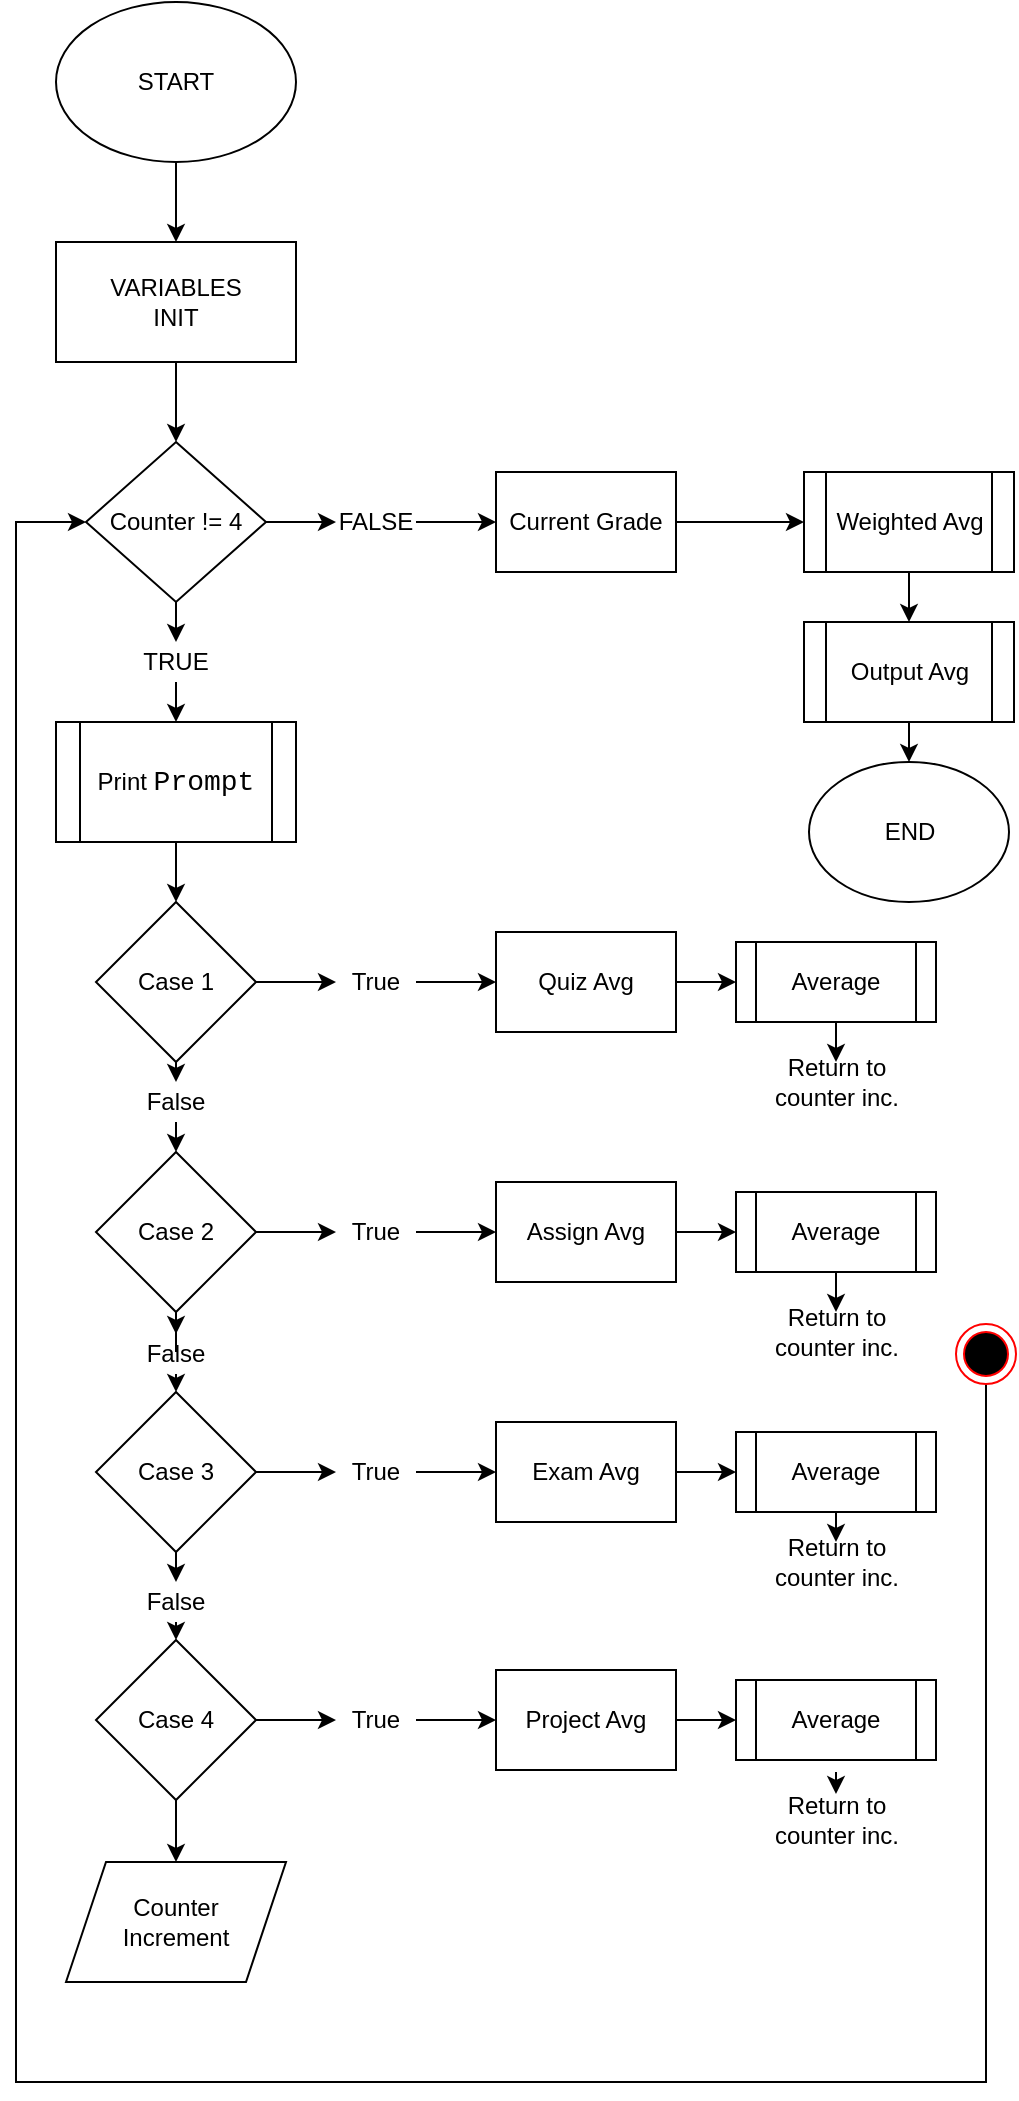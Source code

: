 <mxfile version="14.4.8" type="github" pages="2">
  <diagram id="DDlnrM6xIhdPocqMTLP7" name="Page-1">
    <mxGraphModel dx="865" dy="483" grid="1" gridSize="10" guides="1" tooltips="1" connect="1" arrows="1" fold="1" page="1" pageScale="1" pageWidth="827" pageHeight="1169" math="0" shadow="0">
      <root>
        <mxCell id="0" />
        <mxCell id="1" parent="0" />
        <mxCell id="3lgUj6ZpfPvZA7XoHaoX-3" value="" style="edgeStyle=orthogonalEdgeStyle;rounded=0;orthogonalLoop=1;jettySize=auto;html=1;" edge="1" parent="1" source="3lgUj6ZpfPvZA7XoHaoX-1" target="3lgUj6ZpfPvZA7XoHaoX-2">
          <mxGeometry relative="1" as="geometry" />
        </mxCell>
        <mxCell id="3lgUj6ZpfPvZA7XoHaoX-1" value="START" style="ellipse;whiteSpace=wrap;html=1;" vertex="1" parent="1">
          <mxGeometry x="40" y="50" width="120" height="80" as="geometry" />
        </mxCell>
        <mxCell id="3lgUj6ZpfPvZA7XoHaoX-5" value="" style="edgeStyle=orthogonalEdgeStyle;rounded=0;orthogonalLoop=1;jettySize=auto;html=1;" edge="1" parent="1" source="3lgUj6ZpfPvZA7XoHaoX-2" target="3lgUj6ZpfPvZA7XoHaoX-4">
          <mxGeometry relative="1" as="geometry" />
        </mxCell>
        <mxCell id="3lgUj6ZpfPvZA7XoHaoX-2" value="VARIABLES&lt;br&gt;INIT" style="whiteSpace=wrap;html=1;" vertex="1" parent="1">
          <mxGeometry x="40" y="170" width="120" height="60" as="geometry" />
        </mxCell>
        <mxCell id="3lgUj6ZpfPvZA7XoHaoX-7" style="edgeStyle=orthogonalEdgeStyle;rounded=0;orthogonalLoop=1;jettySize=auto;html=1;exitX=0.5;exitY=1;exitDx=0;exitDy=0;entryX=0.5;entryY=0;entryDx=0;entryDy=0;" edge="1" parent="1" source="3lgUj6ZpfPvZA7XoHaoX-4" target="3lgUj6ZpfPvZA7XoHaoX-6">
          <mxGeometry relative="1" as="geometry" />
        </mxCell>
        <mxCell id="3lgUj6ZpfPvZA7XoHaoX-4" value="Counter != 4" style="rhombus;whiteSpace=wrap;html=1;" vertex="1" parent="1">
          <mxGeometry x="55" y="270" width="90" height="80" as="geometry" />
        </mxCell>
        <mxCell id="3lgUj6ZpfPvZA7XoHaoX-21" style="edgeStyle=orthogonalEdgeStyle;rounded=0;orthogonalLoop=1;jettySize=auto;html=1;exitX=0.5;exitY=1;exitDx=0;exitDy=0;entryX=0.5;entryY=0;entryDx=0;entryDy=0;" edge="1" parent="1" source="3lgUj6ZpfPvZA7XoHaoX-6" target="3lgUj6ZpfPvZA7XoHaoX-8">
          <mxGeometry relative="1" as="geometry" />
        </mxCell>
        <mxCell id="3lgUj6ZpfPvZA7XoHaoX-6" value="TRUE" style="text;html=1;strokeColor=none;fillColor=none;align=center;verticalAlign=middle;whiteSpace=wrap;rounded=0;" vertex="1" parent="1">
          <mxGeometry x="80" y="370" width="40" height="20" as="geometry" />
        </mxCell>
        <mxCell id="3lgUj6ZpfPvZA7XoHaoX-10" value="" style="edgeStyle=orthogonalEdgeStyle;rounded=0;orthogonalLoop=1;jettySize=auto;html=1;" edge="1" parent="1" source="3lgUj6ZpfPvZA7XoHaoX-8" target="3lgUj6ZpfPvZA7XoHaoX-9">
          <mxGeometry relative="1" as="geometry" />
        </mxCell>
        <mxCell id="3lgUj6ZpfPvZA7XoHaoX-8" value="Print&amp;nbsp;&lt;span style=&quot;background-color: rgb(255 , 255 , 255) ; font-family: &amp;#34;courier new&amp;#34; , &amp;#34;courier&amp;#34; , monospace , &amp;#34;arial&amp;#34; , sans-serif ; font-size: 14px ; text-align: left&quot;&gt;Prompt&lt;/span&gt;" style="shape=process;whiteSpace=wrap;html=1;backgroundOutline=1;" vertex="1" parent="1">
          <mxGeometry x="40" y="410" width="120" height="60" as="geometry" />
        </mxCell>
        <mxCell id="3lgUj6ZpfPvZA7XoHaoX-12" style="edgeStyle=orthogonalEdgeStyle;rounded=0;orthogonalLoop=1;jettySize=auto;html=1;exitX=1;exitY=0.5;exitDx=0;exitDy=0;entryX=0;entryY=0.5;entryDx=0;entryDy=0;" edge="1" parent="1" source="3lgUj6ZpfPvZA7XoHaoX-9" target="3lgUj6ZpfPvZA7XoHaoX-11">
          <mxGeometry relative="1" as="geometry" />
        </mxCell>
        <mxCell id="3lgUj6ZpfPvZA7XoHaoX-30" style="edgeStyle=orthogonalEdgeStyle;rounded=0;orthogonalLoop=1;jettySize=auto;html=1;exitX=0.5;exitY=1;exitDx=0;exitDy=0;entryX=0.5;entryY=0;entryDx=0;entryDy=0;" edge="1" parent="1" source="3lgUj6ZpfPvZA7XoHaoX-9" target="3lgUj6ZpfPvZA7XoHaoX-29">
          <mxGeometry relative="1" as="geometry" />
        </mxCell>
        <mxCell id="3lgUj6ZpfPvZA7XoHaoX-9" value="Case 1" style="rhombus;whiteSpace=wrap;html=1;" vertex="1" parent="1">
          <mxGeometry x="60" y="500" width="80" height="80" as="geometry" />
        </mxCell>
        <mxCell id="3lgUj6ZpfPvZA7XoHaoX-14" value="" style="edgeStyle=orthogonalEdgeStyle;rounded=0;orthogonalLoop=1;jettySize=auto;html=1;" edge="1" parent="1" source="3lgUj6ZpfPvZA7XoHaoX-11" target="3lgUj6ZpfPvZA7XoHaoX-13">
          <mxGeometry relative="1" as="geometry" />
        </mxCell>
        <mxCell id="3lgUj6ZpfPvZA7XoHaoX-11" value="True" style="text;html=1;strokeColor=none;fillColor=none;align=center;verticalAlign=middle;whiteSpace=wrap;rounded=0;" vertex="1" parent="1">
          <mxGeometry x="180" y="530" width="40" height="20" as="geometry" />
        </mxCell>
        <mxCell id="3lgUj6ZpfPvZA7XoHaoX-16" value="" style="edgeStyle=orthogonalEdgeStyle;rounded=0;orthogonalLoop=1;jettySize=auto;html=1;" edge="1" parent="1" source="3lgUj6ZpfPvZA7XoHaoX-13" target="3lgUj6ZpfPvZA7XoHaoX-15">
          <mxGeometry relative="1" as="geometry" />
        </mxCell>
        <mxCell id="3lgUj6ZpfPvZA7XoHaoX-13" value="Quiz Avg" style="whiteSpace=wrap;html=1;" vertex="1" parent="1">
          <mxGeometry x="260" y="515" width="90" height="50" as="geometry" />
        </mxCell>
        <mxCell id="3lgUj6ZpfPvZA7XoHaoX-73" style="edgeStyle=orthogonalEdgeStyle;rounded=0;orthogonalLoop=1;jettySize=auto;html=1;exitX=0.5;exitY=1;exitDx=0;exitDy=0;entryX=0.5;entryY=0;entryDx=0;entryDy=0;" edge="1" parent="1" source="3lgUj6ZpfPvZA7XoHaoX-15" target="3lgUj6ZpfPvZA7XoHaoX-69">
          <mxGeometry relative="1" as="geometry" />
        </mxCell>
        <mxCell id="3lgUj6ZpfPvZA7XoHaoX-15" value="Average" style="shape=process;whiteSpace=wrap;html=1;backgroundOutline=1;" vertex="1" parent="1">
          <mxGeometry x="380" y="520" width="100" height="40" as="geometry" />
        </mxCell>
        <mxCell id="3lgUj6ZpfPvZA7XoHaoX-56" style="edgeStyle=orthogonalEdgeStyle;rounded=0;orthogonalLoop=1;jettySize=auto;html=1;exitX=0.5;exitY=1;exitDx=0;exitDy=0;entryX=0;entryY=0.5;entryDx=0;entryDy=0;" edge="1" parent="1" source="3lgUj6ZpfPvZA7XoHaoX-17" target="3lgUj6ZpfPvZA7XoHaoX-4">
          <mxGeometry relative="1" as="geometry">
            <Array as="points">
              <mxPoint x="505" y="1090" />
              <mxPoint x="20" y="1090" />
              <mxPoint x="20" y="310" />
            </Array>
          </mxGeometry>
        </mxCell>
        <mxCell id="3lgUj6ZpfPvZA7XoHaoX-17" value="" style="ellipse;html=1;shape=endState;fillColor=#000000;strokeColor=#ff0000;" vertex="1" parent="1">
          <mxGeometry x="490" y="711" width="30" height="30" as="geometry" />
        </mxCell>
        <mxCell id="3lgUj6ZpfPvZA7XoHaoX-60" value="" style="edgeStyle=orthogonalEdgeStyle;rounded=0;orthogonalLoop=1;jettySize=auto;html=1;" edge="1" parent="1" source="3lgUj6ZpfPvZA7XoHaoX-19" target="3lgUj6ZpfPvZA7XoHaoX-59">
          <mxGeometry relative="1" as="geometry" />
        </mxCell>
        <mxCell id="3lgUj6ZpfPvZA7XoHaoX-19" value="FALSE" style="text;html=1;strokeColor=none;fillColor=none;align=center;verticalAlign=middle;whiteSpace=wrap;rounded=0;" vertex="1" parent="1">
          <mxGeometry x="180" y="300" width="40" height="20" as="geometry" />
        </mxCell>
        <mxCell id="3lgUj6ZpfPvZA7XoHaoX-20" value="" style="edgeStyle=orthogonalEdgeStyle;rounded=0;orthogonalLoop=1;jettySize=auto;html=1;" edge="1" parent="1" source="3lgUj6ZpfPvZA7XoHaoX-4" target="3lgUj6ZpfPvZA7XoHaoX-19">
          <mxGeometry relative="1" as="geometry" />
        </mxCell>
        <mxCell id="3lgUj6ZpfPvZA7XoHaoX-22" style="edgeStyle=orthogonalEdgeStyle;rounded=0;orthogonalLoop=1;jettySize=auto;html=1;exitX=1;exitY=0.5;exitDx=0;exitDy=0;entryX=0;entryY=0.5;entryDx=0;entryDy=0;" edge="1" parent="1" source="3lgUj6ZpfPvZA7XoHaoX-23" target="3lgUj6ZpfPvZA7XoHaoX-25">
          <mxGeometry relative="1" as="geometry" />
        </mxCell>
        <mxCell id="3lgUj6ZpfPvZA7XoHaoX-42" style="edgeStyle=orthogonalEdgeStyle;rounded=0;orthogonalLoop=1;jettySize=auto;html=1;exitX=0.5;exitY=1;exitDx=0;exitDy=0;" edge="1" parent="1" source="3lgUj6ZpfPvZA7XoHaoX-23" target="3lgUj6ZpfPvZA7XoHaoX-41">
          <mxGeometry relative="1" as="geometry" />
        </mxCell>
        <mxCell id="3lgUj6ZpfPvZA7XoHaoX-23" value="Case 2" style="rhombus;whiteSpace=wrap;html=1;" vertex="1" parent="1">
          <mxGeometry x="60" y="625" width="80" height="80" as="geometry" />
        </mxCell>
        <mxCell id="3lgUj6ZpfPvZA7XoHaoX-24" value="" style="edgeStyle=orthogonalEdgeStyle;rounded=0;orthogonalLoop=1;jettySize=auto;html=1;" edge="1" parent="1" source="3lgUj6ZpfPvZA7XoHaoX-25" target="3lgUj6ZpfPvZA7XoHaoX-27">
          <mxGeometry relative="1" as="geometry" />
        </mxCell>
        <mxCell id="3lgUj6ZpfPvZA7XoHaoX-25" value="True" style="text;html=1;strokeColor=none;fillColor=none;align=center;verticalAlign=middle;whiteSpace=wrap;rounded=0;" vertex="1" parent="1">
          <mxGeometry x="180" y="655" width="40" height="20" as="geometry" />
        </mxCell>
        <mxCell id="3lgUj6ZpfPvZA7XoHaoX-26" value="" style="edgeStyle=orthogonalEdgeStyle;rounded=0;orthogonalLoop=1;jettySize=auto;html=1;" edge="1" parent="1" source="3lgUj6ZpfPvZA7XoHaoX-27" target="3lgUj6ZpfPvZA7XoHaoX-28">
          <mxGeometry relative="1" as="geometry" />
        </mxCell>
        <mxCell id="3lgUj6ZpfPvZA7XoHaoX-27" value="Assign Avg" style="whiteSpace=wrap;html=1;" vertex="1" parent="1">
          <mxGeometry x="260" y="640" width="90" height="50" as="geometry" />
        </mxCell>
        <mxCell id="3lgUj6ZpfPvZA7XoHaoX-74" style="edgeStyle=orthogonalEdgeStyle;rounded=0;orthogonalLoop=1;jettySize=auto;html=1;exitX=0.5;exitY=1;exitDx=0;exitDy=0;entryX=0.5;entryY=0;entryDx=0;entryDy=0;" edge="1" parent="1" source="3lgUj6ZpfPvZA7XoHaoX-28" target="3lgUj6ZpfPvZA7XoHaoX-70">
          <mxGeometry relative="1" as="geometry" />
        </mxCell>
        <mxCell id="3lgUj6ZpfPvZA7XoHaoX-28" value="Average" style="shape=process;whiteSpace=wrap;html=1;backgroundOutline=1;" vertex="1" parent="1">
          <mxGeometry x="380" y="645" width="100" height="40" as="geometry" />
        </mxCell>
        <mxCell id="3lgUj6ZpfPvZA7XoHaoX-31" style="edgeStyle=orthogonalEdgeStyle;rounded=0;orthogonalLoop=1;jettySize=auto;html=1;exitX=0.5;exitY=1;exitDx=0;exitDy=0;entryX=0.5;entryY=0;entryDx=0;entryDy=0;" edge="1" parent="1" source="3lgUj6ZpfPvZA7XoHaoX-29" target="3lgUj6ZpfPvZA7XoHaoX-23">
          <mxGeometry relative="1" as="geometry" />
        </mxCell>
        <mxCell id="3lgUj6ZpfPvZA7XoHaoX-29" value="False" style="text;html=1;strokeColor=none;fillColor=none;align=center;verticalAlign=middle;whiteSpace=wrap;rounded=0;" vertex="1" parent="1">
          <mxGeometry x="80" y="590" width="40" height="20" as="geometry" />
        </mxCell>
        <mxCell id="3lgUj6ZpfPvZA7XoHaoX-34" style="edgeStyle=orthogonalEdgeStyle;rounded=0;orthogonalLoop=1;jettySize=auto;html=1;exitX=1;exitY=0.5;exitDx=0;exitDy=0;entryX=0;entryY=0.5;entryDx=0;entryDy=0;" edge="1" parent="1" source="3lgUj6ZpfPvZA7XoHaoX-35" target="3lgUj6ZpfPvZA7XoHaoX-37">
          <mxGeometry relative="1" as="geometry" />
        </mxCell>
        <mxCell id="3lgUj6ZpfPvZA7XoHaoX-55" style="edgeStyle=orthogonalEdgeStyle;rounded=0;orthogonalLoop=1;jettySize=auto;html=1;exitX=0.5;exitY=1;exitDx=0;exitDy=0;entryX=0.5;entryY=0;entryDx=0;entryDy=0;" edge="1" parent="1" source="3lgUj6ZpfPvZA7XoHaoX-35" target="3lgUj6ZpfPvZA7XoHaoX-52">
          <mxGeometry relative="1" as="geometry" />
        </mxCell>
        <mxCell id="3lgUj6ZpfPvZA7XoHaoX-35" value="Case 3" style="rhombus;whiteSpace=wrap;html=1;" vertex="1" parent="1">
          <mxGeometry x="60" y="745" width="80" height="80" as="geometry" />
        </mxCell>
        <mxCell id="3lgUj6ZpfPvZA7XoHaoX-36" value="" style="edgeStyle=orthogonalEdgeStyle;rounded=0;orthogonalLoop=1;jettySize=auto;html=1;" edge="1" parent="1" source="3lgUj6ZpfPvZA7XoHaoX-37" target="3lgUj6ZpfPvZA7XoHaoX-39">
          <mxGeometry relative="1" as="geometry" />
        </mxCell>
        <mxCell id="3lgUj6ZpfPvZA7XoHaoX-37" value="True" style="text;html=1;strokeColor=none;fillColor=none;align=center;verticalAlign=middle;whiteSpace=wrap;rounded=0;" vertex="1" parent="1">
          <mxGeometry x="180" y="775" width="40" height="20" as="geometry" />
        </mxCell>
        <mxCell id="3lgUj6ZpfPvZA7XoHaoX-38" value="" style="edgeStyle=orthogonalEdgeStyle;rounded=0;orthogonalLoop=1;jettySize=auto;html=1;" edge="1" parent="1" source="3lgUj6ZpfPvZA7XoHaoX-39" target="3lgUj6ZpfPvZA7XoHaoX-40">
          <mxGeometry relative="1" as="geometry" />
        </mxCell>
        <mxCell id="3lgUj6ZpfPvZA7XoHaoX-39" value="Exam Avg" style="whiteSpace=wrap;html=1;" vertex="1" parent="1">
          <mxGeometry x="260" y="760" width="90" height="50" as="geometry" />
        </mxCell>
        <mxCell id="3lgUj6ZpfPvZA7XoHaoX-75" style="edgeStyle=orthogonalEdgeStyle;rounded=0;orthogonalLoop=1;jettySize=auto;html=1;exitX=0.5;exitY=1;exitDx=0;exitDy=0;entryX=0.5;entryY=0;entryDx=0;entryDy=0;" edge="1" parent="1" source="3lgUj6ZpfPvZA7XoHaoX-40" target="3lgUj6ZpfPvZA7XoHaoX-71">
          <mxGeometry relative="1" as="geometry" />
        </mxCell>
        <mxCell id="3lgUj6ZpfPvZA7XoHaoX-40" value="Average" style="shape=process;whiteSpace=wrap;html=1;backgroundOutline=1;" vertex="1" parent="1">
          <mxGeometry x="380" y="765" width="100" height="40" as="geometry" />
        </mxCell>
        <mxCell id="3lgUj6ZpfPvZA7XoHaoX-43" style="edgeStyle=orthogonalEdgeStyle;rounded=0;orthogonalLoop=1;jettySize=auto;html=1;exitX=0.5;exitY=1;exitDx=0;exitDy=0;entryX=0.5;entryY=0;entryDx=0;entryDy=0;" edge="1" parent="1" source="3lgUj6ZpfPvZA7XoHaoX-41" target="3lgUj6ZpfPvZA7XoHaoX-35">
          <mxGeometry relative="1" as="geometry" />
        </mxCell>
        <mxCell id="3lgUj6ZpfPvZA7XoHaoX-41" value="False" style="text;html=1;strokeColor=none;fillColor=none;align=center;verticalAlign=middle;whiteSpace=wrap;rounded=0;" vertex="1" parent="1">
          <mxGeometry x="80" y="716" width="40" height="20" as="geometry" />
        </mxCell>
        <mxCell id="3lgUj6ZpfPvZA7XoHaoX-44" style="edgeStyle=orthogonalEdgeStyle;rounded=0;orthogonalLoop=1;jettySize=auto;html=1;exitX=1;exitY=0.5;exitDx=0;exitDy=0;entryX=0;entryY=0.5;entryDx=0;entryDy=0;" edge="1" parent="1" source="3lgUj6ZpfPvZA7XoHaoX-45" target="3lgUj6ZpfPvZA7XoHaoX-47">
          <mxGeometry relative="1" as="geometry" />
        </mxCell>
        <mxCell id="3lgUj6ZpfPvZA7XoHaoX-58" value="" style="edgeStyle=orthogonalEdgeStyle;rounded=0;orthogonalLoop=1;jettySize=auto;html=1;" edge="1" parent="1" source="3lgUj6ZpfPvZA7XoHaoX-45" target="3lgUj6ZpfPvZA7XoHaoX-57">
          <mxGeometry relative="1" as="geometry" />
        </mxCell>
        <mxCell id="3lgUj6ZpfPvZA7XoHaoX-45" value="Case 4" style="rhombus;whiteSpace=wrap;html=1;" vertex="1" parent="1">
          <mxGeometry x="60" y="869" width="80" height="80" as="geometry" />
        </mxCell>
        <mxCell id="3lgUj6ZpfPvZA7XoHaoX-46" value="" style="edgeStyle=orthogonalEdgeStyle;rounded=0;orthogonalLoop=1;jettySize=auto;html=1;" edge="1" parent="1" source="3lgUj6ZpfPvZA7XoHaoX-47" target="3lgUj6ZpfPvZA7XoHaoX-49">
          <mxGeometry relative="1" as="geometry" />
        </mxCell>
        <mxCell id="3lgUj6ZpfPvZA7XoHaoX-47" value="True" style="text;html=1;strokeColor=none;fillColor=none;align=center;verticalAlign=middle;whiteSpace=wrap;rounded=0;" vertex="1" parent="1">
          <mxGeometry x="180" y="899" width="40" height="20" as="geometry" />
        </mxCell>
        <mxCell id="3lgUj6ZpfPvZA7XoHaoX-48" value="" style="edgeStyle=orthogonalEdgeStyle;rounded=0;orthogonalLoop=1;jettySize=auto;html=1;" edge="1" parent="1" source="3lgUj6ZpfPvZA7XoHaoX-49" target="3lgUj6ZpfPvZA7XoHaoX-50">
          <mxGeometry relative="1" as="geometry" />
        </mxCell>
        <mxCell id="3lgUj6ZpfPvZA7XoHaoX-49" value="Project Avg" style="whiteSpace=wrap;html=1;" vertex="1" parent="1">
          <mxGeometry x="260" y="884" width="90" height="50" as="geometry" />
        </mxCell>
        <mxCell id="3lgUj6ZpfPvZA7XoHaoX-76" style="edgeStyle=orthogonalEdgeStyle;rounded=0;orthogonalLoop=1;jettySize=auto;html=1;exitX=0.5;exitY=1;exitDx=0;exitDy=0;" edge="1" parent="1">
          <mxGeometry relative="1" as="geometry">
            <mxPoint x="430" y="935" as="sourcePoint" />
            <mxPoint x="430" y="946" as="targetPoint" />
          </mxGeometry>
        </mxCell>
        <mxCell id="3lgUj6ZpfPvZA7XoHaoX-50" value="Average" style="shape=process;whiteSpace=wrap;html=1;backgroundOutline=1;" vertex="1" parent="1">
          <mxGeometry x="380" y="889" width="100" height="40" as="geometry" />
        </mxCell>
        <mxCell id="3lgUj6ZpfPvZA7XoHaoX-51" style="edgeStyle=orthogonalEdgeStyle;rounded=0;orthogonalLoop=1;jettySize=auto;html=1;exitX=0.5;exitY=1;exitDx=0;exitDy=0;entryX=0.5;entryY=0;entryDx=0;entryDy=0;" edge="1" parent="1" source="3lgUj6ZpfPvZA7XoHaoX-52" target="3lgUj6ZpfPvZA7XoHaoX-45">
          <mxGeometry relative="1" as="geometry" />
        </mxCell>
        <mxCell id="3lgUj6ZpfPvZA7XoHaoX-52" value="False" style="text;html=1;strokeColor=none;fillColor=none;align=center;verticalAlign=middle;whiteSpace=wrap;rounded=0;" vertex="1" parent="1">
          <mxGeometry x="80" y="840" width="40" height="20" as="geometry" />
        </mxCell>
        <mxCell id="3lgUj6ZpfPvZA7XoHaoX-57" value="Counter &lt;br&gt;Increment" style="shape=parallelogram;perimeter=parallelogramPerimeter;whiteSpace=wrap;html=1;fixedSize=1;" vertex="1" parent="1">
          <mxGeometry x="45" y="980" width="110" height="60" as="geometry" />
        </mxCell>
        <mxCell id="3lgUj6ZpfPvZA7XoHaoX-62" value="" style="edgeStyle=orthogonalEdgeStyle;rounded=0;orthogonalLoop=1;jettySize=auto;html=1;" edge="1" parent="1" source="3lgUj6ZpfPvZA7XoHaoX-59" target="3lgUj6ZpfPvZA7XoHaoX-61">
          <mxGeometry relative="1" as="geometry" />
        </mxCell>
        <mxCell id="3lgUj6ZpfPvZA7XoHaoX-59" value="Current Grade" style="whiteSpace=wrap;html=1;" vertex="1" parent="1">
          <mxGeometry x="260" y="285" width="90" height="50" as="geometry" />
        </mxCell>
        <mxCell id="3lgUj6ZpfPvZA7XoHaoX-64" value="" style="edgeStyle=orthogonalEdgeStyle;rounded=0;orthogonalLoop=1;jettySize=auto;html=1;" edge="1" parent="1" source="3lgUj6ZpfPvZA7XoHaoX-61" target="3lgUj6ZpfPvZA7XoHaoX-63">
          <mxGeometry relative="1" as="geometry" />
        </mxCell>
        <mxCell id="3lgUj6ZpfPvZA7XoHaoX-61" value="Weighted Avg" style="shape=process;whiteSpace=wrap;html=1;backgroundOutline=1;" vertex="1" parent="1">
          <mxGeometry x="414" y="285" width="105" height="50" as="geometry" />
        </mxCell>
        <mxCell id="3lgUj6ZpfPvZA7XoHaoX-68" style="edgeStyle=orthogonalEdgeStyle;rounded=0;orthogonalLoop=1;jettySize=auto;html=1;exitX=0.5;exitY=1;exitDx=0;exitDy=0;entryX=0.5;entryY=0;entryDx=0;entryDy=0;" edge="1" parent="1" source="3lgUj6ZpfPvZA7XoHaoX-63" target="3lgUj6ZpfPvZA7XoHaoX-67">
          <mxGeometry relative="1" as="geometry" />
        </mxCell>
        <mxCell id="3lgUj6ZpfPvZA7XoHaoX-63" value="Output Avg" style="shape=process;whiteSpace=wrap;html=1;backgroundOutline=1;" vertex="1" parent="1">
          <mxGeometry x="414" y="360" width="105" height="50" as="geometry" />
        </mxCell>
        <mxCell id="3lgUj6ZpfPvZA7XoHaoX-67" value="END" style="ellipse;whiteSpace=wrap;html=1;" vertex="1" parent="1">
          <mxGeometry x="416.5" y="430" width="100" height="70" as="geometry" />
        </mxCell>
        <mxCell id="3lgUj6ZpfPvZA7XoHaoX-69" value="Return to counter inc." style="text;html=1;strokeColor=none;fillColor=none;align=center;verticalAlign=middle;whiteSpace=wrap;rounded=0;" vertex="1" parent="1">
          <mxGeometry x="383.5" y="580" width="93" height="20" as="geometry" />
        </mxCell>
        <mxCell id="3lgUj6ZpfPvZA7XoHaoX-70" value="Return to counter inc." style="text;html=1;strokeColor=none;fillColor=none;align=center;verticalAlign=middle;whiteSpace=wrap;rounded=0;" vertex="1" parent="1">
          <mxGeometry x="383.5" y="705" width="93" height="20" as="geometry" />
        </mxCell>
        <mxCell id="3lgUj6ZpfPvZA7XoHaoX-71" value="Return to counter inc." style="text;html=1;strokeColor=none;fillColor=none;align=center;verticalAlign=middle;whiteSpace=wrap;rounded=0;" vertex="1" parent="1">
          <mxGeometry x="383.5" y="820" width="93" height="20" as="geometry" />
        </mxCell>
        <mxCell id="3lgUj6ZpfPvZA7XoHaoX-72" value="Return to counter inc." style="text;html=1;strokeColor=none;fillColor=none;align=center;verticalAlign=middle;whiteSpace=wrap;rounded=0;" vertex="1" parent="1">
          <mxGeometry x="383.5" y="949" width="93" height="20" as="geometry" />
        </mxCell>
      </root>
    </mxGraphModel>
  </diagram>
  <diagram id="5G9li_ffYl7q7VNlXjR-" name="Page-2">
    <mxGraphModel dx="1038" dy="580" grid="1" gridSize="10" guides="1" tooltips="1" connect="1" arrows="1" fold="1" page="1" pageScale="1" pageWidth="827" pageHeight="1169" math="0" shadow="0">
      <root>
        <mxCell id="H3MWvXCP5hzWIqcwVup5-0" />
        <mxCell id="H3MWvXCP5hzWIqcwVup5-1" parent="H3MWvXCP5hzWIqcwVup5-0" />
        <mxCell id="H3MWvXCP5hzWIqcwVup5-4" value="" style="edgeStyle=orthogonalEdgeStyle;rounded=0;orthogonalLoop=1;jettySize=auto;html=1;" edge="1" parent="H3MWvXCP5hzWIqcwVup5-1" source="H3MWvXCP5hzWIqcwVup5-2" target="H3MWvXCP5hzWIqcwVup5-3">
          <mxGeometry relative="1" as="geometry" />
        </mxCell>
        <mxCell id="H3MWvXCP5hzWIqcwVup5-2" value="Print Prompt" style="shape=process;whiteSpace=wrap;html=1;backgroundOutline=1;" vertex="1" parent="H3MWvXCP5hzWIqcwVup5-1">
          <mxGeometry x="20" y="60" width="120" height="60" as="geometry" />
        </mxCell>
        <mxCell id="H3MWvXCP5hzWIqcwVup5-6" value="" style="edgeStyle=orthogonalEdgeStyle;rounded=0;orthogonalLoop=1;jettySize=auto;html=1;entryX=0;entryY=0.5;entryDx=0;entryDy=0;" edge="1" parent="H3MWvXCP5hzWIqcwVup5-1" source="H3MWvXCP5hzWIqcwVup5-3" target="H3MWvXCP5hzWIqcwVup5-39">
          <mxGeometry relative="1" as="geometry">
            <mxPoint x="140" y="180" as="targetPoint" />
          </mxGeometry>
        </mxCell>
        <mxCell id="H3MWvXCP5hzWIqcwVup5-8" style="edgeStyle=orthogonalEdgeStyle;rounded=0;orthogonalLoop=1;jettySize=auto;html=1;exitX=0.5;exitY=1;exitDx=0;exitDy=0;entryX=0.5;entryY=0;entryDx=0;entryDy=0;" edge="1" parent="H3MWvXCP5hzWIqcwVup5-1" source="H3MWvXCP5hzWIqcwVup5-3" target="H3MWvXCP5hzWIqcwVup5-7">
          <mxGeometry relative="1" as="geometry" />
        </mxCell>
        <mxCell id="H3MWvXCP5hzWIqcwVup5-3" value="Case 1" style="rhombus;whiteSpace=wrap;html=1;" vertex="1" parent="H3MWvXCP5hzWIqcwVup5-1">
          <mxGeometry x="40" y="140" width="80" height="80" as="geometry" />
        </mxCell>
        <mxCell id="H3MWvXCP5hzWIqcwVup5-10" value="" style="edgeStyle=orthogonalEdgeStyle;rounded=0;orthogonalLoop=1;jettySize=auto;html=1;" edge="1" parent="H3MWvXCP5hzWIqcwVup5-1" source="H3MWvXCP5hzWIqcwVup5-7" target="H3MWvXCP5hzWIqcwVup5-9">
          <mxGeometry relative="1" as="geometry" />
        </mxCell>
        <mxCell id="H3MWvXCP5hzWIqcwVup5-7" value="False" style="text;html=1;strokeColor=none;fillColor=none;align=center;verticalAlign=middle;whiteSpace=wrap;rounded=0;" vertex="1" parent="H3MWvXCP5hzWIqcwVup5-1">
          <mxGeometry x="60" y="240" width="40" height="20" as="geometry" />
        </mxCell>
        <mxCell id="H3MWvXCP5hzWIqcwVup5-12" value="" style="edgeStyle=orthogonalEdgeStyle;rounded=0;orthogonalLoop=1;jettySize=auto;html=1;entryX=0;entryY=0.5;entryDx=0;entryDy=0;" edge="1" parent="H3MWvXCP5hzWIqcwVup5-1" source="H3MWvXCP5hzWIqcwVup5-9" target="H3MWvXCP5hzWIqcwVup5-40">
          <mxGeometry relative="1" as="geometry">
            <mxPoint x="140" y="320" as="targetPoint" />
          </mxGeometry>
        </mxCell>
        <mxCell id="H3MWvXCP5hzWIqcwVup5-14" style="edgeStyle=orthogonalEdgeStyle;rounded=0;orthogonalLoop=1;jettySize=auto;html=1;exitX=0.5;exitY=1;exitDx=0;exitDy=0;entryX=0.5;entryY=0;entryDx=0;entryDy=0;" edge="1" parent="H3MWvXCP5hzWIqcwVup5-1" source="H3MWvXCP5hzWIqcwVup5-9" target="H3MWvXCP5hzWIqcwVup5-13">
          <mxGeometry relative="1" as="geometry" />
        </mxCell>
        <mxCell id="H3MWvXCP5hzWIqcwVup5-9" value="Case 2" style="rhombus;whiteSpace=wrap;html=1;" vertex="1" parent="H3MWvXCP5hzWIqcwVup5-1">
          <mxGeometry x="40" y="280" width="80" height="80" as="geometry" />
        </mxCell>
        <mxCell id="H3MWvXCP5hzWIqcwVup5-16" value="" style="edgeStyle=orthogonalEdgeStyle;rounded=0;orthogonalLoop=1;jettySize=auto;html=1;" edge="1" parent="H3MWvXCP5hzWIqcwVup5-1" source="H3MWvXCP5hzWIqcwVup5-13" target="H3MWvXCP5hzWIqcwVup5-15">
          <mxGeometry relative="1" as="geometry" />
        </mxCell>
        <mxCell id="H3MWvXCP5hzWIqcwVup5-13" value="False" style="text;html=1;strokeColor=none;fillColor=none;align=center;verticalAlign=middle;whiteSpace=wrap;rounded=0;" vertex="1" parent="H3MWvXCP5hzWIqcwVup5-1">
          <mxGeometry x="60" y="380" width="40" height="20" as="geometry" />
        </mxCell>
        <mxCell id="H3MWvXCP5hzWIqcwVup5-18" value="" style="edgeStyle=orthogonalEdgeStyle;rounded=0;orthogonalLoop=1;jettySize=auto;html=1;" edge="1" parent="H3MWvXCP5hzWIqcwVup5-1" source="H3MWvXCP5hzWIqcwVup5-15" target="H3MWvXCP5hzWIqcwVup5-41">
          <mxGeometry relative="1" as="geometry">
            <mxPoint x="140" y="460" as="targetPoint" />
          </mxGeometry>
        </mxCell>
        <mxCell id="H3MWvXCP5hzWIqcwVup5-22" style="edgeStyle=orthogonalEdgeStyle;rounded=0;orthogonalLoop=1;jettySize=auto;html=1;exitX=0.5;exitY=1;exitDx=0;exitDy=0;entryX=0.5;entryY=0;entryDx=0;entryDy=0;" edge="1" parent="H3MWvXCP5hzWIqcwVup5-1" source="H3MWvXCP5hzWIqcwVup5-15" target="H3MWvXCP5hzWIqcwVup5-21">
          <mxGeometry relative="1" as="geometry" />
        </mxCell>
        <mxCell id="H3MWvXCP5hzWIqcwVup5-15" value="Case 3" style="rhombus;whiteSpace=wrap;html=1;" vertex="1" parent="H3MWvXCP5hzWIqcwVup5-1">
          <mxGeometry x="40" y="420" width="80" height="80" as="geometry" />
        </mxCell>
        <mxCell id="H3MWvXCP5hzWIqcwVup5-24" value="" style="edgeStyle=orthogonalEdgeStyle;rounded=0;orthogonalLoop=1;jettySize=auto;html=1;" edge="1" parent="H3MWvXCP5hzWIqcwVup5-1" source="H3MWvXCP5hzWIqcwVup5-21" target="H3MWvXCP5hzWIqcwVup5-23">
          <mxGeometry relative="1" as="geometry" />
        </mxCell>
        <mxCell id="H3MWvXCP5hzWIqcwVup5-21" value="False" style="text;html=1;strokeColor=none;fillColor=none;align=center;verticalAlign=middle;whiteSpace=wrap;rounded=0;" vertex="1" parent="H3MWvXCP5hzWIqcwVup5-1">
          <mxGeometry x="60" y="520" width="40" height="20" as="geometry" />
        </mxCell>
        <mxCell id="H3MWvXCP5hzWIqcwVup5-26" value="" style="edgeStyle=orthogonalEdgeStyle;rounded=0;orthogonalLoop=1;jettySize=auto;html=1;entryX=0;entryY=0.5;entryDx=0;entryDy=0;" edge="1" parent="H3MWvXCP5hzWIqcwVup5-1" source="H3MWvXCP5hzWIqcwVup5-23" target="H3MWvXCP5hzWIqcwVup5-42">
          <mxGeometry relative="1" as="geometry">
            <mxPoint x="140" y="600" as="targetPoint" />
          </mxGeometry>
        </mxCell>
        <mxCell id="H3MWvXCP5hzWIqcwVup5-23" value="Case 4" style="rhombus;whiteSpace=wrap;html=1;" vertex="1" parent="H3MWvXCP5hzWIqcwVup5-1">
          <mxGeometry x="40" y="560" width="80" height="80" as="geometry" />
        </mxCell>
        <mxCell id="H3MWvXCP5hzWIqcwVup5-29" value="" style="edgeStyle=orthogonalEdgeStyle;rounded=0;orthogonalLoop=1;jettySize=auto;html=1;" edge="1" parent="H3MWvXCP5hzWIqcwVup5-1" source="H3MWvXCP5hzWIqcwVup5-27" target="H3MWvXCP5hzWIqcwVup5-28">
          <mxGeometry relative="1" as="geometry" />
        </mxCell>
        <mxCell id="H3MWvXCP5hzWIqcwVup5-27" value="Average" style="shape=process;whiteSpace=wrap;html=1;backgroundOutline=1;" vertex="1" parent="H3MWvXCP5hzWIqcwVup5-1">
          <mxGeometry x="310" y="60" width="120" height="60" as="geometry" />
        </mxCell>
        <mxCell id="H3MWvXCP5hzWIqcwVup5-31" value="" style="edgeStyle=orthogonalEdgeStyle;rounded=0;orthogonalLoop=1;jettySize=auto;html=1;" edge="1" parent="H3MWvXCP5hzWIqcwVup5-1" source="H3MWvXCP5hzWIqcwVup5-28" target="H3MWvXCP5hzWIqcwVup5-30">
          <mxGeometry relative="1" as="geometry" />
        </mxCell>
        <mxCell id="H3MWvXCP5hzWIqcwVup5-28" value="Input != -1" style="rhombus;whiteSpace=wrap;html=1;" vertex="1" parent="H3MWvXCP5hzWIqcwVup5-1">
          <mxGeometry x="330" y="160" width="80" height="80" as="geometry" />
        </mxCell>
        <mxCell id="H3MWvXCP5hzWIqcwVup5-33" value="" style="edgeStyle=orthogonalEdgeStyle;rounded=0;orthogonalLoop=1;jettySize=auto;html=1;" edge="1" parent="H3MWvXCP5hzWIqcwVup5-1" source="H3MWvXCP5hzWIqcwVup5-30" target="H3MWvXCP5hzWIqcwVup5-32">
          <mxGeometry relative="1" as="geometry" />
        </mxCell>
        <mxCell id="H3MWvXCP5hzWIqcwVup5-30" value="Input" style="shape=parallelogram;perimeter=parallelogramPerimeter;whiteSpace=wrap;html=1;fixedSize=1;" vertex="1" parent="H3MWvXCP5hzWIqcwVup5-1">
          <mxGeometry x="310" y="260" width="120" height="60" as="geometry" />
        </mxCell>
        <mxCell id="H3MWvXCP5hzWIqcwVup5-34" style="edgeStyle=orthogonalEdgeStyle;rounded=0;orthogonalLoop=1;jettySize=auto;html=1;exitX=0.5;exitY=1;exitDx=0;exitDy=0;entryX=1;entryY=0.5;entryDx=0;entryDy=0;" edge="1" parent="H3MWvXCP5hzWIqcwVup5-1">
          <mxGeometry relative="1" as="geometry">
            <mxPoint x="370" y="410" as="sourcePoint" />
            <mxPoint x="410" y="200" as="targetPoint" />
            <Array as="points">
              <mxPoint x="370" y="443" />
              <mxPoint x="480" y="443" />
              <mxPoint x="480" y="200" />
            </Array>
          </mxGeometry>
        </mxCell>
        <mxCell id="H3MWvXCP5hzWIqcwVup5-32" value="Sum += Input" style="whiteSpace=wrap;html=1;" vertex="1" parent="H3MWvXCP5hzWIqcwVup5-1">
          <mxGeometry x="310" y="350" width="120" height="60" as="geometry" />
        </mxCell>
        <mxCell id="H3MWvXCP5hzWIqcwVup5-37" value="" style="edgeStyle=orthogonalEdgeStyle;rounded=0;orthogonalLoop=1;jettySize=auto;html=1;" edge="1" parent="H3MWvXCP5hzWIqcwVup5-1" source="H3MWvXCP5hzWIqcwVup5-35" target="H3MWvXCP5hzWIqcwVup5-36">
          <mxGeometry relative="1" as="geometry" />
        </mxCell>
        <mxCell id="H3MWvXCP5hzWIqcwVup5-35" value="Weighted Average" style="shape=process;whiteSpace=wrap;html=1;backgroundOutline=1;" vertex="1" parent="H3MWvXCP5hzWIqcwVup5-1">
          <mxGeometry x="510" y="60" width="120" height="60" as="geometry" />
        </mxCell>
        <mxCell id="H3MWvXCP5hzWIqcwVup5-44" value="" style="edgeStyle=orthogonalEdgeStyle;rounded=0;orthogonalLoop=1;jettySize=auto;html=1;" edge="1" parent="H3MWvXCP5hzWIqcwVup5-1" source="H3MWvXCP5hzWIqcwVup5-36" target="H3MWvXCP5hzWIqcwVup5-43">
          <mxGeometry relative="1" as="geometry" />
        </mxCell>
        <mxCell id="H3MWvXCP5hzWIqcwVup5-36" value="Sum = param1 + param2 + param3 + param4" style="whiteSpace=wrap;html=1;" vertex="1" parent="H3MWvXCP5hzWIqcwVup5-1">
          <mxGeometry x="510" y="160" width="120" height="60" as="geometry" />
        </mxCell>
        <mxCell id="H3MWvXCP5hzWIqcwVup5-39" value="Print Statement 1" style="shape=parallelogram;perimeter=parallelogramPerimeter;whiteSpace=wrap;html=1;fixedSize=1;" vertex="1" parent="H3MWvXCP5hzWIqcwVup5-1">
          <mxGeometry x="160" y="150" width="120" height="60" as="geometry" />
        </mxCell>
        <mxCell id="H3MWvXCP5hzWIqcwVup5-40" value="Print Statement 2" style="shape=parallelogram;perimeter=parallelogramPerimeter;whiteSpace=wrap;html=1;fixedSize=1;" vertex="1" parent="H3MWvXCP5hzWIqcwVup5-1">
          <mxGeometry x="160" y="290" width="120" height="60" as="geometry" />
        </mxCell>
        <mxCell id="H3MWvXCP5hzWIqcwVup5-41" value="Print Statement 3" style="shape=parallelogram;perimeter=parallelogramPerimeter;whiteSpace=wrap;html=1;fixedSize=1;" vertex="1" parent="H3MWvXCP5hzWIqcwVup5-1">
          <mxGeometry x="160" y="430" width="120" height="60" as="geometry" />
        </mxCell>
        <mxCell id="H3MWvXCP5hzWIqcwVup5-42" value="Print Statement 4" style="shape=parallelogram;perimeter=parallelogramPerimeter;whiteSpace=wrap;html=1;fixedSize=1;" vertex="1" parent="H3MWvXCP5hzWIqcwVup5-1">
          <mxGeometry x="160" y="570" width="120" height="60" as="geometry" />
        </mxCell>
        <mxCell id="H3MWvXCP5hzWIqcwVup5-43" value="grade = (Sum/80) * 100" style="whiteSpace=wrap;html=1;" vertex="1" parent="H3MWvXCP5hzWIqcwVup5-1">
          <mxGeometry x="510" y="260" width="120" height="60" as="geometry" />
        </mxCell>
        <mxCell id="H3MWvXCP5hzWIqcwVup5-47" value="" style="edgeStyle=orthogonalEdgeStyle;rounded=0;orthogonalLoop=1;jettySize=auto;html=1;" edge="1" parent="H3MWvXCP5hzWIqcwVup5-1" source="H3MWvXCP5hzWIqcwVup5-45" target="H3MWvXCP5hzWIqcwVup5-46">
          <mxGeometry relative="1" as="geometry" />
        </mxCell>
        <mxCell id="H3MWvXCP5hzWIqcwVup5-45" value="Output Average" style="shape=process;whiteSpace=wrap;html=1;backgroundOutline=1;" vertex="1" parent="H3MWvXCP5hzWIqcwVup5-1">
          <mxGeometry x="480" y="555" width="120" height="60" as="geometry" />
        </mxCell>
        <mxCell id="H3MWvXCP5hzWIqcwVup5-54" style="edgeStyle=orthogonalEdgeStyle;rounded=0;orthogonalLoop=1;jettySize=auto;html=1;exitX=0.5;exitY=1;exitDx=0;exitDy=0;entryX=0.5;entryY=0;entryDx=0;entryDy=0;" edge="1" parent="H3MWvXCP5hzWIqcwVup5-1" source="H3MWvXCP5hzWIqcwVup5-46" target="H3MWvXCP5hzWIqcwVup5-48">
          <mxGeometry relative="1" as="geometry" />
        </mxCell>
        <mxCell id="H3MWvXCP5hzWIqcwVup5-46" value="Print&lt;br&gt;Quiz Average" style="shape=parallelogram;perimeter=parallelogramPerimeter;whiteSpace=wrap;html=1;fixedSize=1;" vertex="1" parent="H3MWvXCP5hzWIqcwVup5-1">
          <mxGeometry x="480" y="640" width="120" height="60" as="geometry" />
        </mxCell>
        <mxCell id="H3MWvXCP5hzWIqcwVup5-55" style="edgeStyle=orthogonalEdgeStyle;rounded=0;orthogonalLoop=1;jettySize=auto;html=1;exitX=0.5;exitY=1;exitDx=0;exitDy=0;entryX=0.5;entryY=0;entryDx=0;entryDy=0;" edge="1" parent="H3MWvXCP5hzWIqcwVup5-1" source="H3MWvXCP5hzWIqcwVup5-48" target="H3MWvXCP5hzWIqcwVup5-49">
          <mxGeometry relative="1" as="geometry" />
        </mxCell>
        <mxCell id="H3MWvXCP5hzWIqcwVup5-48" value="Print&lt;br&gt;Assign. Average" style="shape=parallelogram;perimeter=parallelogramPerimeter;whiteSpace=wrap;html=1;fixedSize=1;" vertex="1" parent="H3MWvXCP5hzWIqcwVup5-1">
          <mxGeometry x="480" y="720" width="120" height="60" as="geometry" />
        </mxCell>
        <mxCell id="H3MWvXCP5hzWIqcwVup5-56" style="edgeStyle=orthogonalEdgeStyle;rounded=0;orthogonalLoop=1;jettySize=auto;html=1;exitX=0.5;exitY=1;exitDx=0;exitDy=0;" edge="1" parent="H3MWvXCP5hzWIqcwVup5-1" source="H3MWvXCP5hzWIqcwVup5-49" target="H3MWvXCP5hzWIqcwVup5-50">
          <mxGeometry relative="1" as="geometry" />
        </mxCell>
        <mxCell id="H3MWvXCP5hzWIqcwVup5-49" value="Print&lt;br&gt;Exam Average" style="shape=parallelogram;perimeter=parallelogramPerimeter;whiteSpace=wrap;html=1;fixedSize=1;" vertex="1" parent="H3MWvXCP5hzWIqcwVup5-1">
          <mxGeometry x="480" y="800" width="120" height="60" as="geometry" />
        </mxCell>
        <mxCell id="H3MWvXCP5hzWIqcwVup5-57" style="edgeStyle=orthogonalEdgeStyle;rounded=0;orthogonalLoop=1;jettySize=auto;html=1;exitX=0.5;exitY=1;exitDx=0;exitDy=0;entryX=0.5;entryY=0;entryDx=0;entryDy=0;" edge="1" parent="H3MWvXCP5hzWIqcwVup5-1" source="H3MWvXCP5hzWIqcwVup5-50" target="H3MWvXCP5hzWIqcwVup5-51">
          <mxGeometry relative="1" as="geometry" />
        </mxCell>
        <mxCell id="H3MWvXCP5hzWIqcwVup5-50" value="Print &lt;br&gt;Project Average" style="shape=parallelogram;perimeter=parallelogramPerimeter;whiteSpace=wrap;html=1;fixedSize=1;" vertex="1" parent="H3MWvXCP5hzWIqcwVup5-1">
          <mxGeometry x="480" y="880" width="120" height="60" as="geometry" />
        </mxCell>
        <mxCell id="H3MWvXCP5hzWIqcwVup5-51" value="Print &lt;br&gt;Current Grade" style="shape=parallelogram;perimeter=parallelogramPerimeter;whiteSpace=wrap;html=1;fixedSize=1;" vertex="1" parent="H3MWvXCP5hzWIqcwVup5-1">
          <mxGeometry x="480" y="960" width="120" height="60" as="geometry" />
        </mxCell>
      </root>
    </mxGraphModel>
  </diagram>
</mxfile>
